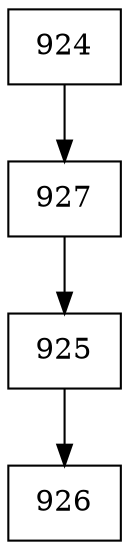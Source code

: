 digraph G {
  node [shape=record];
  node0 [label="{924}"];
  node0 -> node1;
  node1 [label="{927}"];
  node1 -> node2;
  node2 [label="{925}"];
  node2 -> node3;
  node3 [label="{926}"];
}
